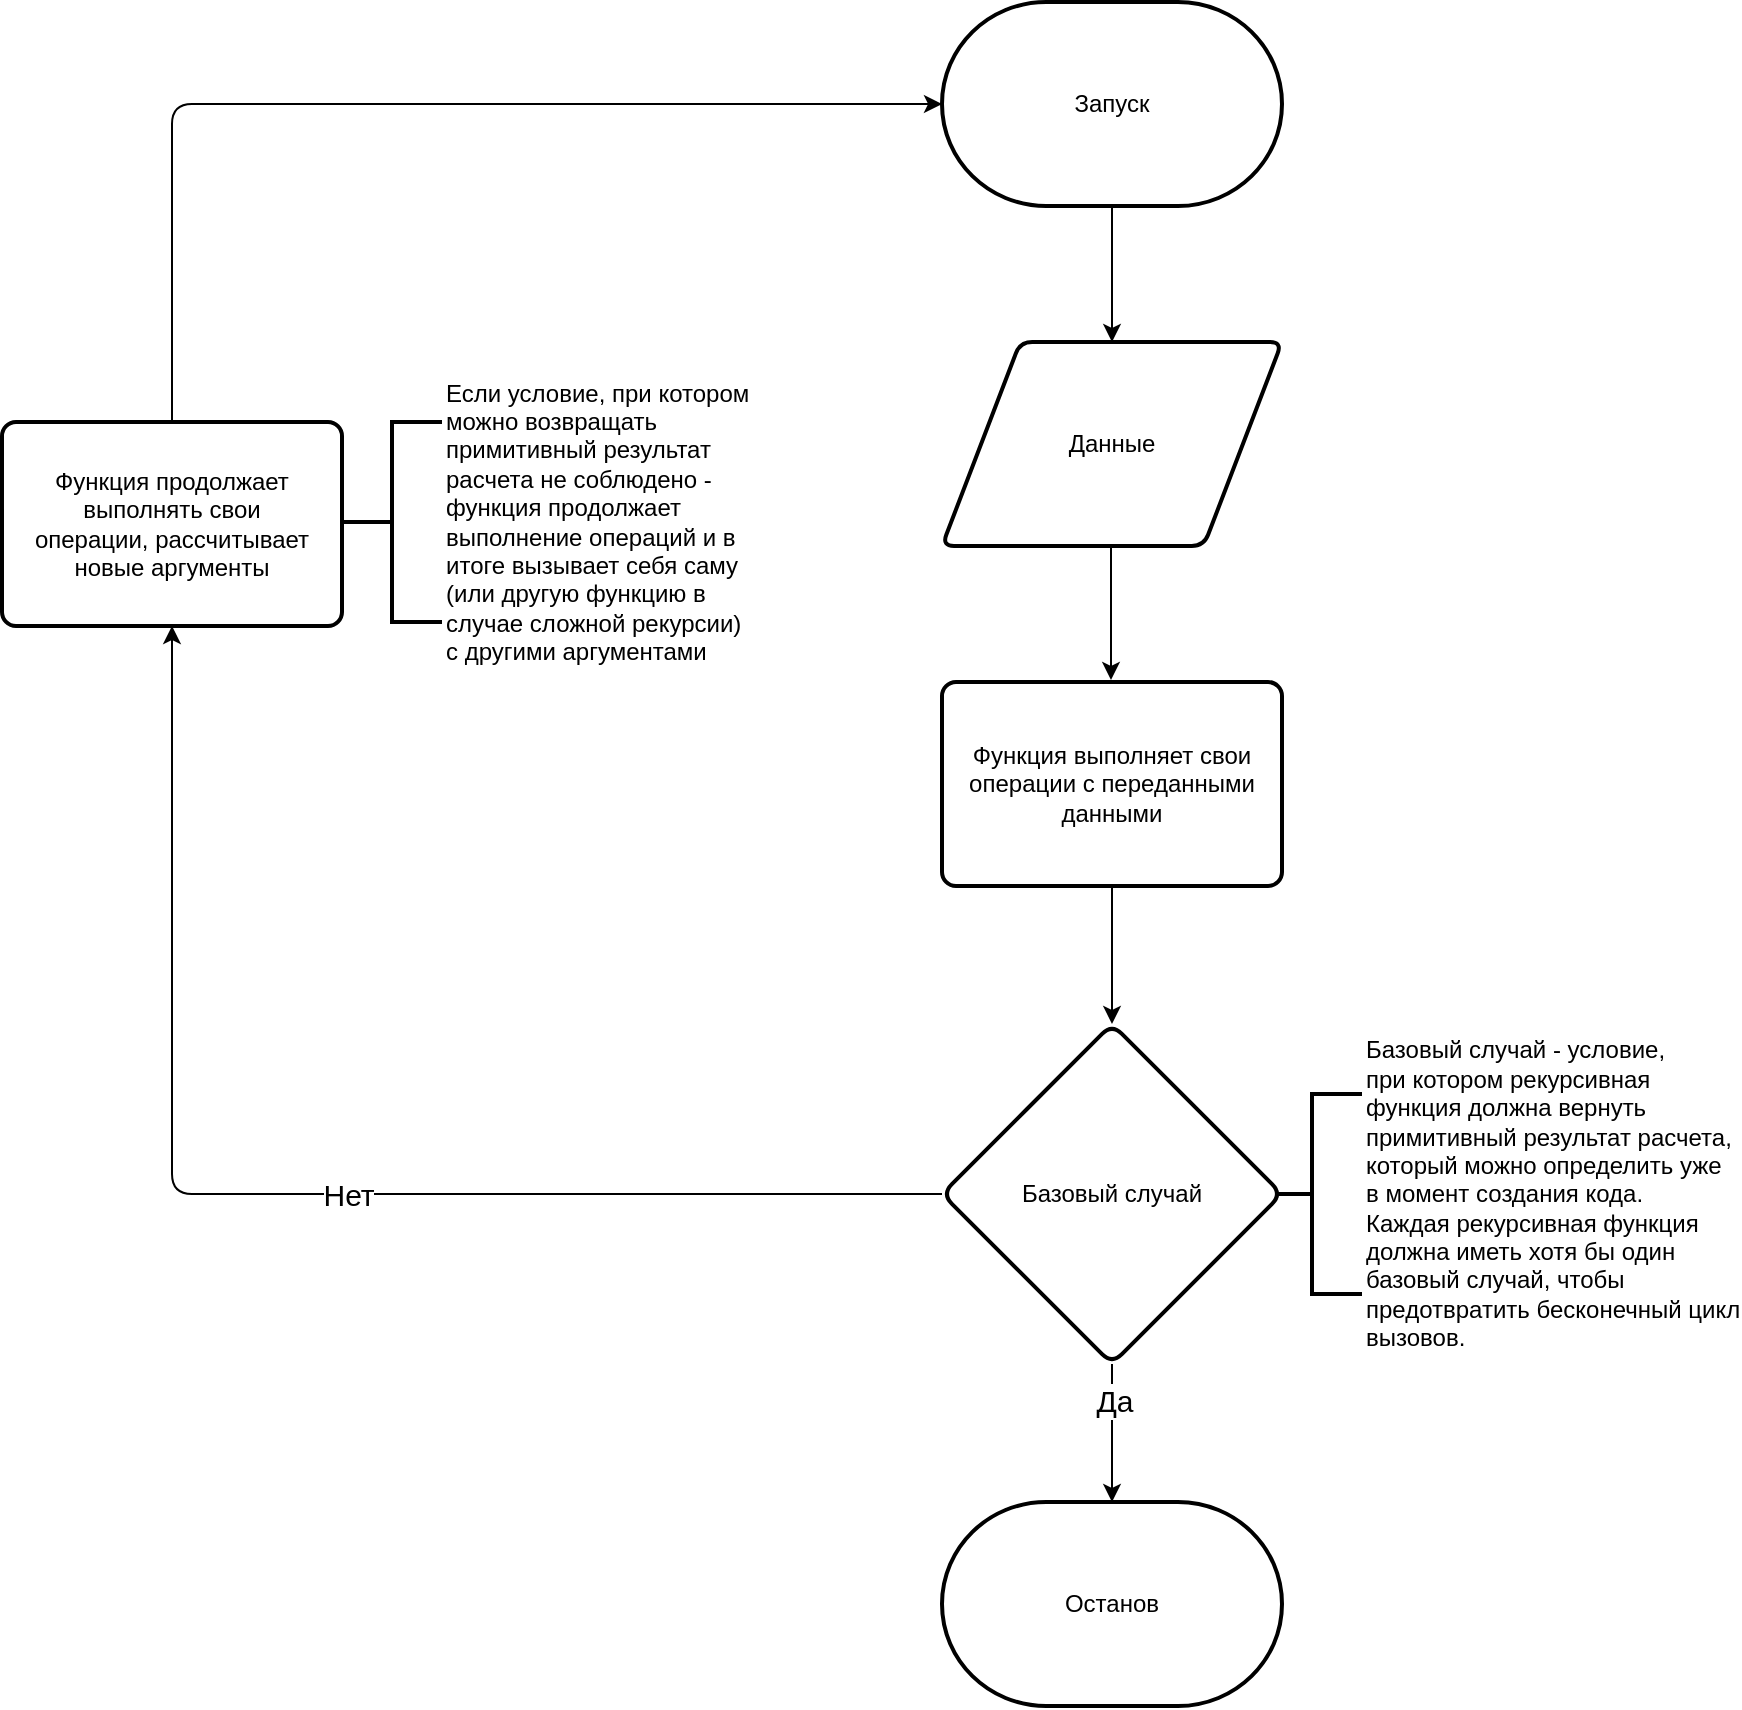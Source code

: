 <mxfile>
    <diagram id="WH9oHksoD1uJccYumJbU" name="Страница 1">
        <mxGraphModel dx="1671" dy="495" grid="1" gridSize="10" guides="1" tooltips="1" connect="1" arrows="1" fold="1" page="1" pageScale="1" pageWidth="850" pageHeight="1100" math="0" shadow="0">
            <root>
                <mxCell id="0"/>
                <mxCell id="1" parent="0"/>
                <mxCell id="3" value="Запуск" style="strokeWidth=2;html=1;shape=mxgraph.flowchart.terminator;whiteSpace=wrap;" parent="1" vertex="1">
                    <mxGeometry x="410" y="20" width="170" height="102" as="geometry"/>
                </mxCell>
                <mxCell id="5" value="Данные" style="shape=parallelogram;html=1;strokeWidth=2;perimeter=parallelogramPerimeter;whiteSpace=wrap;rounded=1;arcSize=12;size=0.23;" parent="1" vertex="1">
                    <mxGeometry x="410" y="190" width="170" height="102" as="geometry"/>
                </mxCell>
                <mxCell id="6" value="" style="endArrow=classic;html=1;exitX=0.5;exitY=1;exitDx=0;exitDy=0;exitPerimeter=0;entryX=0.5;entryY=0;entryDx=0;entryDy=0;" parent="1" source="3" target="5" edge="1">
                    <mxGeometry width="50" height="50" relative="1" as="geometry">
                        <mxPoint x="400" y="220" as="sourcePoint"/>
                        <mxPoint x="450" y="170" as="targetPoint"/>
                    </mxGeometry>
                </mxCell>
                <mxCell id="7" value="Останов" style="strokeWidth=2;html=1;shape=mxgraph.flowchart.terminator;whiteSpace=wrap;" parent="1" vertex="1">
                    <mxGeometry x="410" y="770" width="170" height="102" as="geometry"/>
                </mxCell>
                <mxCell id="9" value="" style="endArrow=classic;html=1;exitX=0.5;exitY=1;exitDx=0;exitDy=0;exitPerimeter=0;entryX=0.5;entryY=0;entryDx=0;entryDy=0;" parent="1" edge="1">
                    <mxGeometry width="50" height="50" relative="1" as="geometry">
                        <mxPoint x="494.5" y="291" as="sourcePoint"/>
                        <mxPoint x="494.5" y="359" as="targetPoint"/>
                    </mxGeometry>
                </mxCell>
                <mxCell id="18" value="" style="edgeStyle=none;html=1;" edge="1" parent="1" source="10" target="17">
                    <mxGeometry relative="1" as="geometry"/>
                </mxCell>
                <mxCell id="10" value="Функция выполняет свои&lt;br&gt;операции с переданными&lt;br&gt;данными" style="rounded=1;whiteSpace=wrap;html=1;absoluteArcSize=1;arcSize=14;strokeWidth=2;" parent="1" vertex="1">
                    <mxGeometry x="410" y="360" width="170" height="102" as="geometry"/>
                </mxCell>
                <mxCell id="15" value="" style="endArrow=classic;html=1;exitX=0.5;exitY=1;exitDx=0;exitDy=0;" parent="1" edge="1" source="17">
                    <mxGeometry width="50" height="50" relative="1" as="geometry">
                        <mxPoint x="495" y="670" as="sourcePoint"/>
                        <mxPoint x="495" y="770" as="targetPoint"/>
                    </mxGeometry>
                </mxCell>
                <mxCell id="19" value="Да" style="edgeLabel;html=1;align=center;verticalAlign=middle;resizable=0;points=[];fontSize=15;" vertex="1" connectable="0" parent="15">
                    <mxGeometry x="-0.473" y="1" relative="1" as="geometry">
                        <mxPoint as="offset"/>
                    </mxGeometry>
                </mxCell>
                <mxCell id="16" value="Базовый случай - условие,&lt;br&gt;при котором рекурсивная&lt;br&gt;функция должна вернуть&lt;br&gt;примитивный результат расчета,&lt;br&gt;который можно определить уже&lt;br&gt;в момент создания кода.&lt;br&gt;Каждая рекурсивная функция&lt;br&gt;должна иметь хотя бы один&lt;br&gt;базовый случай, чтобы&amp;nbsp;&lt;br&gt;предотвратить бесконечный цикл&lt;br&gt;вызовов." style="strokeWidth=2;html=1;shape=mxgraph.flowchart.annotation_2;align=left;labelPosition=right;pointerEvents=1;" parent="1" vertex="1">
                    <mxGeometry x="570" y="566" width="50" height="100" as="geometry"/>
                </mxCell>
                <mxCell id="17" value="Базовый случай" style="rhombus;whiteSpace=wrap;html=1;rounded=1;arcSize=14;strokeWidth=2;aspect=fixed;" vertex="1" parent="1">
                    <mxGeometry x="410" y="531" width="170" height="170" as="geometry"/>
                </mxCell>
                <mxCell id="20" value="" style="endArrow=classic;html=1;exitX=0;exitY=0.5;exitDx=0;exitDy=0;entryX=0.5;entryY=1;entryDx=0;entryDy=0;" edge="1" parent="1" source="17" target="25">
                    <mxGeometry width="50" height="50" relative="1" as="geometry">
                        <mxPoint x="390" y="750" as="sourcePoint"/>
                        <mxPoint x="130" y="320" as="targetPoint"/>
                        <Array as="points">
                            <mxPoint x="25" y="616"/>
                        </Array>
                    </mxGeometry>
                </mxCell>
                <mxCell id="21" value="Нет" style="edgeLabel;html=1;align=center;verticalAlign=middle;resizable=0;points=[];fontSize=15;" vertex="1" connectable="0" parent="20">
                    <mxGeometry x="-0.112" relative="1" as="geometry">
                        <mxPoint as="offset"/>
                    </mxGeometry>
                </mxCell>
                <mxCell id="24" value="Если условие, при котором&lt;br&gt;можно возвращать&lt;br&gt;примитивный результат&amp;nbsp;&lt;br&gt;расчета не соблюдено -&amp;nbsp;&lt;br&gt;функция продолжает&amp;nbsp;&lt;br&gt;выполнение операций и в&lt;br&gt;итоге вызывает себя саму&lt;br&gt;(или другую функцию в&amp;nbsp;&lt;br&gt;случае сложной рекурсии)&lt;br&gt;с другими аргументами" style="strokeWidth=2;html=1;shape=mxgraph.flowchart.annotation_2;align=left;labelPosition=right;pointerEvents=1;" vertex="1" parent="1">
                    <mxGeometry x="110" y="230" width="50" height="100" as="geometry"/>
                </mxCell>
                <mxCell id="25" value="Функция продолжает выполнять свои&lt;br&gt;операции, рассчитывает новые аргументы" style="rounded=1;whiteSpace=wrap;html=1;absoluteArcSize=1;arcSize=14;strokeWidth=2;" vertex="1" parent="1">
                    <mxGeometry x="-60" y="230" width="170" height="102" as="geometry"/>
                </mxCell>
                <mxCell id="28" value="" style="endArrow=classic;html=1;exitX=0.5;exitY=0;exitDx=0;exitDy=0;entryX=0;entryY=0.5;entryDx=0;entryDy=0;entryPerimeter=0;" edge="1" parent="1" source="25" target="3">
                    <mxGeometry width="50" height="50" relative="1" as="geometry">
                        <mxPoint x="80" y="270" as="sourcePoint"/>
                        <mxPoint x="130" y="220" as="targetPoint"/>
                        <Array as="points">
                            <mxPoint x="25" y="71"/>
                        </Array>
                    </mxGeometry>
                </mxCell>
            </root>
        </mxGraphModel>
    </diagram>
</mxfile>